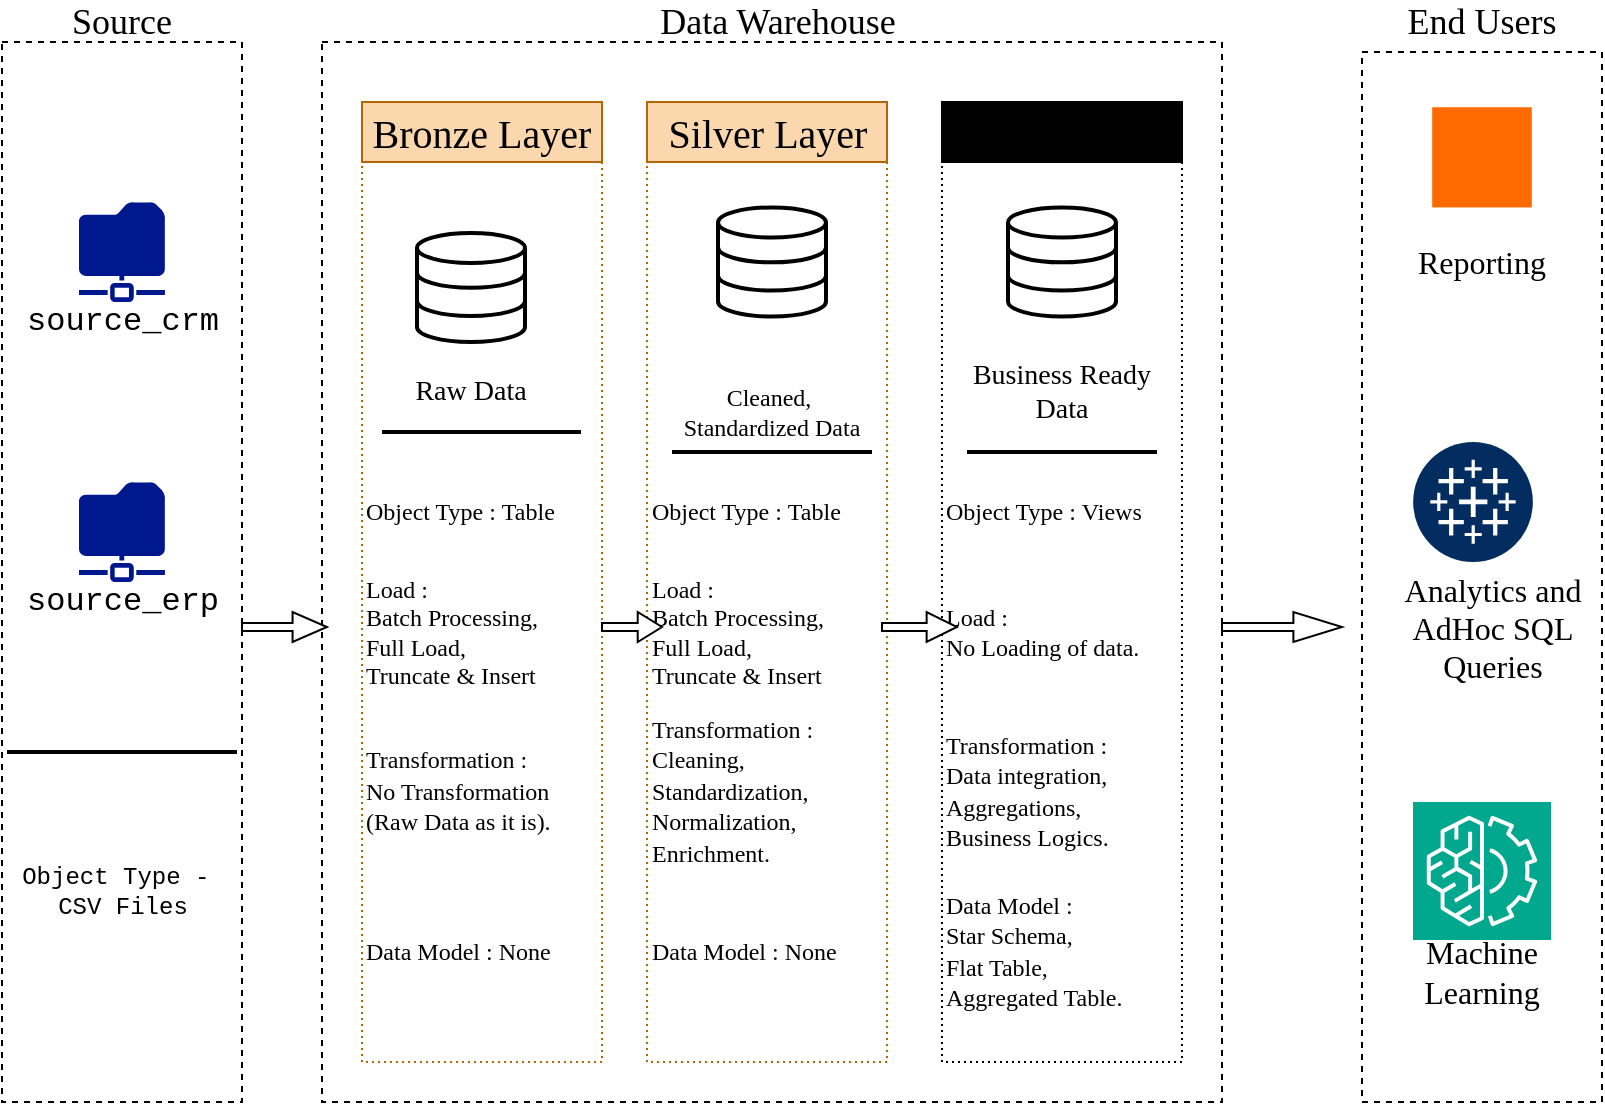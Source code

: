 <mxfile version="26.2.14">
  <diagram id="9R4BOT-fbLCZpaaNNtAE" name="Data Architecture ">
    <mxGraphModel dx="1480" dy="799" grid="0" gridSize="10" guides="0" tooltips="1" connect="0" arrows="0" fold="1" page="1" pageScale="1" pageWidth="850" pageHeight="1100" background="#FFFFFF" math="0" shadow="0">
      <root>
        <mxCell id="0" />
        <mxCell id="1" parent="0" />
        <mxCell id="4_b5YBQIi9V8Ug_B6AE5-1" value="Source" style="rounded=0;whiteSpace=wrap;html=1;fontFamily=Times New Roman;fontSize=18;strokeColor=none;fillColor=none;movable=0;resizable=0;rotatable=0;deletable=0;editable=0;locked=1;connectable=0;" vertex="1" parent="1">
          <mxGeometry x="30" y="50" width="120" height="20" as="geometry" />
        </mxCell>
        <mxCell id="4_b5YBQIi9V8Ug_B6AE5-2" value="" style="rounded=0;whiteSpace=wrap;html=1;fillColor=none;dashed=1;strokeColor=light-dark(#000000,#EA6B66);movable=0;resizable=0;rotatable=0;deletable=0;editable=0;locked=1;connectable=0;" vertex="1" parent="1">
          <mxGeometry x="30" y="70" width="120" height="530" as="geometry" />
        </mxCell>
        <mxCell id="4_b5YBQIi9V8Ug_B6AE5-3" value="Data Warehouse" style="rounded=0;whiteSpace=wrap;html=1;fontFamily=Times New Roman;fontSize=18;strokeColor=none;fillColor=none;movable=0;resizable=0;rotatable=0;deletable=0;editable=0;locked=1;connectable=0;" vertex="1" parent="1">
          <mxGeometry x="357.5" y="50" width="120" height="20" as="geometry" />
        </mxCell>
        <mxCell id="4_b5YBQIi9V8Ug_B6AE5-4" value="" style="rounded=0;whiteSpace=wrap;html=1;fillColor=none;dashed=1;movable=0;resizable=0;rotatable=0;deletable=0;editable=0;locked=1;connectable=0;" vertex="1" parent="1">
          <mxGeometry x="190" y="70" width="450" height="530" as="geometry" />
        </mxCell>
        <mxCell id="4_b5YBQIi9V8Ug_B6AE5-5" value="End Users" style="rounded=0;whiteSpace=wrap;html=1;fontFamily=Times New Roman;fontSize=18;strokeColor=none;fillColor=none;movable=0;resizable=0;rotatable=0;deletable=0;editable=0;locked=1;connectable=0;" vertex="1" parent="1">
          <mxGeometry x="710" y="50" width="120" height="20" as="geometry" />
        </mxCell>
        <mxCell id="4_b5YBQIi9V8Ug_B6AE5-6" value="" style="rounded=0;whiteSpace=wrap;html=1;fillColor=none;dashed=1;strokeColor=light-dark(#000000,#00FFFF);movable=0;resizable=0;rotatable=0;deletable=0;editable=0;locked=1;connectable=0;" vertex="1" parent="1">
          <mxGeometry x="710" y="75" width="120" height="525" as="geometry" />
        </mxCell>
        <mxCell id="4_b5YBQIi9V8Ug_B6AE5-9" value="Bronze Layer" style="rounded=0;whiteSpace=wrap;html=1;fillColor=#fad7ac;fontFamily=Times New Roman;fontSize=20;strokeColor=#b46504;movable=0;resizable=0;rotatable=0;deletable=0;editable=0;locked=1;connectable=0;" vertex="1" parent="1">
          <mxGeometry x="210" y="100" width="120" height="30" as="geometry" />
        </mxCell>
        <mxCell id="4_b5YBQIi9V8Ug_B6AE5-10" value="" style="rounded=0;whiteSpace=wrap;html=1;fillColor=none;dashed=1;dashPattern=1 2;strokeColor=#b46504;movable=0;resizable=0;rotatable=0;deletable=0;editable=0;locked=1;connectable=0;" vertex="1" parent="1">
          <mxGeometry x="210" y="130" width="120" height="450" as="geometry" />
        </mxCell>
        <mxCell id="4_b5YBQIi9V8Ug_B6AE5-12" value="Silver Layer" style="rounded=0;whiteSpace=wrap;html=1;fillColor=light-dark(#FAD7AC,#66706F);fontFamily=Times New Roman;fontSize=20;strokeColor=light-dark(#B46504,#66706F);movable=0;resizable=0;rotatable=0;deletable=0;editable=0;locked=1;connectable=0;" vertex="1" parent="1">
          <mxGeometry x="352.5" y="100" width="120" height="30" as="geometry" />
        </mxCell>
        <mxCell id="4_b5YBQIi9V8Ug_B6AE5-13" value="" style="rounded=0;whiteSpace=wrap;html=1;fillColor=none;dashed=1;dashPattern=1 2;strokeColor=light-dark(#B46504,#66706F);movable=0;resizable=0;rotatable=0;deletable=0;editable=0;locked=1;connectable=0;" vertex="1" parent="1">
          <mxGeometry x="352.5" y="130" width="120" height="450" as="geometry" />
        </mxCell>
        <mxCell id="4_b5YBQIi9V8Ug_B6AE5-14" value="Gold&lt;span style=&quot;background-color: transparent; color: light-dark(rgb(0, 0, 0), rgb(255, 255, 255));&quot;&gt;&amp;nbsp;Layer&lt;/span&gt;" style="rounded=0;whiteSpace=wrap;html=1;fillColor=light-dark(#000000,#929200);fontFamily=Times New Roman;fontSize=20;gradientColor=none;strokeColor=light-dark(#000000,#FFFF00);fillStyle=auto;movable=0;resizable=0;rotatable=0;deletable=0;editable=0;locked=1;connectable=0;" vertex="1" parent="1">
          <mxGeometry x="500" y="100" width="120" height="30" as="geometry" />
        </mxCell>
        <mxCell id="4_b5YBQIi9V8Ug_B6AE5-15" value="" style="rounded=0;whiteSpace=wrap;html=1;fillColor=none;dashed=1;dashPattern=1 2;strokeColor=light-dark(#000000,#FFFF00);movable=0;resizable=0;rotatable=0;deletable=0;editable=0;locked=1;connectable=0;" vertex="1" parent="1">
          <mxGeometry x="500" y="130" width="120" height="450" as="geometry" />
        </mxCell>
        <mxCell id="4_b5YBQIi9V8Ug_B6AE5-17" value="" style="sketch=0;aspect=fixed;pointerEvents=1;shadow=0;dashed=0;html=1;strokeColor=none;labelPosition=center;verticalLabelPosition=bottom;verticalAlign=top;align=center;fillColor=#00188D;shape=mxgraph.mscae.enterprise.shared_folder;movable=0;resizable=0;rotatable=0;deletable=0;editable=0;locked=1;connectable=0;" vertex="1" parent="1">
          <mxGeometry x="68.5" y="150" width="43" height="50" as="geometry" />
        </mxCell>
        <mxCell id="4_b5YBQIi9V8Ug_B6AE5-18" value="" style="shape=image;html=1;verticalAlign=top;verticalLabelPosition=bottom;labelBackgroundColor=#ffffff;imageAspect=0;aspect=fixed;image=https://cdn2.iconfinder.com/data/icons/simple-files/128/CSV.png;movable=0;resizable=0;rotatable=0;deletable=0;editable=0;locked=1;connectable=0;" vertex="1" parent="1">
          <mxGeometry x="90" y="170" width="30" height="30" as="geometry" />
        </mxCell>
        <mxCell id="4_b5YBQIi9V8Ug_B6AE5-21" value="source_crm" style="rounded=0;whiteSpace=wrap;html=1;fillColor=none;gradientColor=none;strokeColor=none;fontSize=16;fontFamily=Courier New;movable=0;resizable=0;rotatable=0;deletable=0;editable=0;locked=1;connectable=0;" vertex="1" parent="1">
          <mxGeometry x="52.5" y="200" width="75" height="20" as="geometry" />
        </mxCell>
        <mxCell id="4_b5YBQIi9V8Ug_B6AE5-25" value="" style="sketch=0;aspect=fixed;pointerEvents=1;shadow=0;dashed=0;html=1;strokeColor=none;labelPosition=center;verticalLabelPosition=bottom;verticalAlign=top;align=center;fillColor=#00188D;shape=mxgraph.mscae.enterprise.shared_folder;movable=0;resizable=0;rotatable=0;deletable=0;editable=0;locked=1;connectable=0;" vertex="1" parent="1">
          <mxGeometry x="68.5" y="290" width="43" height="50" as="geometry" />
        </mxCell>
        <mxCell id="4_b5YBQIi9V8Ug_B6AE5-26" value="" style="shape=image;html=1;verticalAlign=top;verticalLabelPosition=bottom;labelBackgroundColor=#ffffff;imageAspect=0;aspect=fixed;image=https://cdn2.iconfinder.com/data/icons/simple-files/128/CSV.png;movable=0;resizable=0;rotatable=0;deletable=0;editable=0;locked=1;connectable=0;" vertex="1" parent="1">
          <mxGeometry x="90" y="310" width="30" height="30" as="geometry" />
        </mxCell>
        <mxCell id="4_b5YBQIi9V8Ug_B6AE5-27" value="source_erp" style="rounded=0;whiteSpace=wrap;html=1;fillColor=none;gradientColor=none;strokeColor=none;fontSize=16;fontFamily=Courier New;movable=0;resizable=0;rotatable=0;deletable=0;editable=0;locked=1;connectable=0;" vertex="1" parent="1">
          <mxGeometry x="52.5" y="340" width="75" height="20" as="geometry" />
        </mxCell>
        <mxCell id="4_b5YBQIi9V8Ug_B6AE5-30" value="Object Type -&amp;nbsp;&lt;div&gt;CSV Files&lt;/div&gt;" style="text;html=1;align=center;verticalAlign=middle;rounded=0;fontSize=12;fontFamily=Courier New;movable=0;resizable=0;rotatable=0;deletable=0;editable=0;locked=1;connectable=0;" vertex="1" parent="1">
          <mxGeometry x="40" y="480" width="100" height="30" as="geometry" />
        </mxCell>
        <mxCell id="4_b5YBQIi9V8Ug_B6AE5-33" value="&lt;font style=&quot;font-size: 14px;&quot; face=&quot;Comic Sans MS&quot;&gt;Raw Data&lt;/font&gt;" style="text;html=1;align=center;verticalAlign=middle;whiteSpace=wrap;rounded=0;movable=0;resizable=0;rotatable=0;deletable=0;editable=0;locked=1;connectable=0;" vertex="1" parent="1">
          <mxGeometry x="232" y="230" width="65" height="30" as="geometry" />
        </mxCell>
        <mxCell id="4_b5YBQIi9V8Ug_B6AE5-38" value="" style="endArrow=none;html=1;rounded=0;movable=0;resizable=0;rotatable=0;deletable=0;editable=0;locked=1;connectable=0;" edge="1" parent="1" source="4_b5YBQIi9V8Ug_B6AE5-10">
          <mxGeometry width="50" height="50" relative="1" as="geometry">
            <mxPoint x="280" y="290" as="sourcePoint" />
            <mxPoint x="210" y="280" as="targetPoint" />
            <Array as="points" />
          </mxGeometry>
        </mxCell>
        <mxCell id="4_b5YBQIi9V8Ug_B6AE5-43" value="&lt;font&gt;&lt;font style=&quot;&quot; face=&quot;Comic Sans MS&quot;&gt;Cleaned,&amp;nbsp; Standardiz&lt;/font&gt;&lt;span style=&quot;font-family: &amp;quot;Comic Sans MS&amp;quot;; background-color: transparent; color: light-dark(rgb(0, 0, 0), rgb(255, 255, 255));&quot;&gt;ed Data&lt;/span&gt;&lt;/font&gt;" style="text;html=1;align=center;verticalAlign=middle;whiteSpace=wrap;rounded=0;movable=0;resizable=0;rotatable=0;deletable=0;editable=0;locked=1;connectable=0;" vertex="1" parent="1">
          <mxGeometry x="360" y="240" width="110" height="30" as="geometry" />
        </mxCell>
        <mxCell id="4_b5YBQIi9V8Ug_B6AE5-44" value="" style="endArrow=none;html=1;rounded=0;movable=0;resizable=0;rotatable=0;deletable=0;editable=0;locked=1;connectable=0;" edge="1" parent="1">
          <mxGeometry width="50" height="50" relative="1" as="geometry">
            <mxPoint x="357.5" y="280" as="sourcePoint" />
            <mxPoint x="357.5" y="280" as="targetPoint" />
            <Array as="points" />
          </mxGeometry>
        </mxCell>
        <mxCell id="4_b5YBQIi9V8Ug_B6AE5-46" value="&lt;font style=&quot;font-size: 14px;&quot; face=&quot;Comic Sans MS&quot;&gt;Business Ready Data&lt;/font&gt;" style="text;html=1;align=center;verticalAlign=middle;whiteSpace=wrap;rounded=0;movable=0;resizable=0;rotatable=0;deletable=0;editable=0;locked=1;connectable=0;" vertex="1" parent="1">
          <mxGeometry x="510" y="230" width="100" height="30" as="geometry" />
        </mxCell>
        <mxCell id="4_b5YBQIi9V8Ug_B6AE5-47" value="" style="endArrow=none;html=1;rounded=0;movable=0;resizable=0;rotatable=0;deletable=0;editable=0;locked=1;connectable=0;" edge="1" parent="1">
          <mxGeometry width="50" height="50" relative="1" as="geometry">
            <mxPoint x="500" y="280" as="sourcePoint" />
            <mxPoint x="500" y="280" as="targetPoint" />
            <Array as="points" />
          </mxGeometry>
        </mxCell>
        <mxCell id="4_b5YBQIi9V8Ug_B6AE5-49" value="" style="html=1;verticalLabelPosition=bottom;align=center;labelBackgroundColor=#ffffff;verticalAlign=top;strokeWidth=2;strokeColor=light-dark(#000000,#FFFFFF);shadow=0;dashed=0;shape=mxgraph.ios7.icons.data;movable=0;resizable=0;rotatable=0;deletable=0;editable=0;locked=1;connectable=0;" vertex="1" parent="1">
          <mxGeometry x="388" y="152.72" width="54" height="54.55" as="geometry" />
        </mxCell>
        <mxCell id="4_b5YBQIi9V8Ug_B6AE5-50" value="" style="html=1;verticalLabelPosition=bottom;align=center;labelBackgroundColor=#ffffff;verticalAlign=top;strokeWidth=2;strokeColor=light-dark(#000000,#FFFF00);shadow=0;dashed=0;shape=mxgraph.ios7.icons.data;movable=0;resizable=0;rotatable=0;deletable=0;editable=0;locked=1;connectable=0;" vertex="1" parent="1">
          <mxGeometry x="533" y="152.72" width="54" height="54.55" as="geometry" />
        </mxCell>
        <mxCell id="4_b5YBQIi9V8Ug_B6AE5-54" value="" style="html=1;verticalLabelPosition=bottom;align=center;labelBackgroundColor=#ffffff;verticalAlign=top;strokeWidth=2;strokeColor=light-dark(#000000,#929200);shadow=0;dashed=0;shape=mxgraph.ios7.icons.data;movable=0;resizable=0;rotatable=0;deletable=0;editable=0;locked=1;connectable=0;" vertex="1" parent="1">
          <mxGeometry x="237.5" y="165.45" width="54" height="54.55" as="geometry" />
        </mxCell>
        <mxCell id="mChXT92tF6vn_zUBGeAp-5" value="" style="line;strokeWidth=2;html=1;movable=0;resizable=0;rotatable=0;deletable=0;editable=0;locked=1;connectable=0;" vertex="1" parent="1">
          <mxGeometry x="220" y="260" width="99.5" height="10" as="geometry" />
        </mxCell>
        <mxCell id="mChXT92tF6vn_zUBGeAp-6" value="" style="line;strokeWidth=2;html=1;movable=0;resizable=0;rotatable=0;deletable=0;editable=0;locked=1;connectable=0;" vertex="1" parent="1">
          <mxGeometry x="365" y="270" width="100" height="10" as="geometry" />
        </mxCell>
        <mxCell id="mChXT92tF6vn_zUBGeAp-7" value="" style="line;strokeWidth=2;html=1;movable=0;resizable=0;rotatable=0;deletable=0;editable=0;locked=1;connectable=0;" vertex="1" parent="1">
          <mxGeometry x="512.5" y="270" width="95" height="10" as="geometry" />
        </mxCell>
        <mxCell id="mChXT92tF6vn_zUBGeAp-9" value="" style="line;strokeWidth=2;html=1;movable=0;resizable=0;rotatable=0;deletable=0;editable=0;locked=1;connectable=0;" vertex="1" parent="1">
          <mxGeometry x="32.5" y="420" width="115" height="10" as="geometry" />
        </mxCell>
        <mxCell id="mChXT92tF6vn_zUBGeAp-10" value="&lt;font face=&quot;Garamond&quot;&gt;Object Type :&amp;nbsp;&lt;span style=&quot;background-color: transparent; color: light-dark(rgb(0, 0, 0), rgb(255, 255, 255));&quot;&gt;Table&lt;/span&gt;&lt;/font&gt;" style="text;html=1;align=left;verticalAlign=middle;rounded=0;fontSize=12;fontFamily=Courier New;movable=0;resizable=0;rotatable=0;deletable=0;editable=0;locked=1;connectable=0;" vertex="1" parent="1">
          <mxGeometry x="210" y="290" width="100" height="30" as="geometry" />
        </mxCell>
        <mxCell id="mChXT92tF6vn_zUBGeAp-11" value="&lt;font face=&quot;Garamond&quot;&gt;Load :&lt;/font&gt;&lt;div&gt;&lt;span style=&quot;background-color: transparent; color: light-dark(rgb(0, 0, 0), rgb(255, 255, 255));&quot;&gt;&lt;font face=&quot;Garamond&quot;&gt;Batch Processing,&lt;/font&gt;&lt;/span&gt;&lt;div&gt;&lt;font face=&quot;Garamond&quot;&gt;Full Load,&lt;/font&gt;&lt;/div&gt;&lt;div&gt;&lt;font face=&quot;Garamond&quot;&gt;Truncate &amp;amp; Insert&lt;/font&gt;&lt;/div&gt;&lt;/div&gt;" style="text;html=1;align=left;verticalAlign=middle;rounded=0;movable=0;resizable=0;rotatable=0;deletable=0;editable=0;locked=1;connectable=0;" vertex="1" parent="1">
          <mxGeometry x="210" y="350" width="60" height="30" as="geometry" />
        </mxCell>
        <mxCell id="mChXT92tF6vn_zUBGeAp-12" value="&lt;font face=&quot;Garamond&quot;&gt;Transformation :&lt;/font&gt;&lt;div&gt;&lt;font face=&quot;Garamond&quot;&gt;No Transformation&lt;/font&gt;&lt;/div&gt;&lt;div&gt;&lt;font face=&quot;Garamond&quot;&gt;(Raw Data as it is).&lt;/font&gt;&lt;/div&gt;" style="text;html=1;align=left;verticalAlign=middle;rounded=0;fontFamily=Courier New;movable=0;resizable=0;rotatable=0;deletable=0;editable=0;locked=1;connectable=0;" vertex="1" parent="1">
          <mxGeometry x="210" y="430" width="60" height="30" as="geometry" />
        </mxCell>
        <mxCell id="mChXT92tF6vn_zUBGeAp-13" value="&lt;font face=&quot;Garamond&quot;&gt;Data Model :&amp;nbsp;&lt;/font&gt;&lt;span style=&quot;font-family: Garamond; background-color: transparent; color: light-dark(rgb(0, 0, 0), rgb(255, 255, 255));&quot;&gt;None&lt;/span&gt;" style="text;html=1;align=left;verticalAlign=middle;rounded=0;fontFamily=Courier New;movable=0;resizable=0;rotatable=0;deletable=0;editable=0;locked=1;connectable=0;" vertex="1" parent="1">
          <mxGeometry x="210" y="510" width="60" height="30" as="geometry" />
        </mxCell>
        <mxCell id="mChXT92tF6vn_zUBGeAp-16" value="&lt;font face=&quot;Garamond&quot;&gt;Object Type :&amp;nbsp;&lt;span style=&quot;background-color: transparent; color: light-dark(rgb(0, 0, 0), rgb(255, 255, 255));&quot;&gt;Table&lt;/span&gt;&lt;/font&gt;" style="text;html=1;align=left;verticalAlign=middle;rounded=0;fontSize=12;fontFamily=Courier New;movable=0;resizable=0;rotatable=0;deletable=0;editable=0;locked=1;connectable=0;" vertex="1" parent="1">
          <mxGeometry x="352.5" y="290" width="100" height="30" as="geometry" />
        </mxCell>
        <mxCell id="mChXT92tF6vn_zUBGeAp-17" value="&lt;font face=&quot;Garamond&quot;&gt;Load :&lt;/font&gt;&lt;div&gt;&lt;span style=&quot;background-color: transparent; color: light-dark(rgb(0, 0, 0), rgb(255, 255, 255));&quot;&gt;&lt;font face=&quot;Garamond&quot;&gt;Batch Processing,&lt;/font&gt;&lt;/span&gt;&lt;div&gt;&lt;font face=&quot;Garamond&quot;&gt;Full Load,&lt;/font&gt;&lt;/div&gt;&lt;div&gt;&lt;font face=&quot;Garamond&quot;&gt;Truncate &amp;amp; Insert&lt;/font&gt;&lt;/div&gt;&lt;/div&gt;" style="text;html=1;align=left;verticalAlign=middle;rounded=0;movable=0;resizable=0;rotatable=0;deletable=0;editable=0;locked=1;connectable=0;" vertex="1" parent="1">
          <mxGeometry x="352.5" y="350" width="60" height="30" as="geometry" />
        </mxCell>
        <mxCell id="mChXT92tF6vn_zUBGeAp-18" value="&lt;font face=&quot;Garamond&quot;&gt;Transformation :&lt;/font&gt;&lt;div&gt;&lt;font face=&quot;Garamond&quot;&gt;Cleaning,&lt;/font&gt;&lt;/div&gt;&lt;div&gt;&lt;font face=&quot;Garamond&quot;&gt;Standardization,&lt;/font&gt;&lt;/div&gt;&lt;div&gt;&lt;font face=&quot;Garamond&quot;&gt;Normalization,&lt;/font&gt;&lt;/div&gt;&lt;div&gt;&lt;span style=&quot;font-family: Garamond; background-color: transparent; color: light-dark(rgb(0, 0, 0), rgb(255, 255, 255));&quot;&gt;Enrichment.&lt;/span&gt;&lt;/div&gt;" style="text;html=1;align=left;verticalAlign=middle;rounded=0;fontFamily=Courier New;movable=0;resizable=0;rotatable=0;deletable=0;editable=0;locked=1;connectable=0;" vertex="1" parent="1">
          <mxGeometry x="352.5" y="430" width="60" height="30" as="geometry" />
        </mxCell>
        <mxCell id="mChXT92tF6vn_zUBGeAp-19" value="&lt;font face=&quot;Garamond&quot;&gt;Data Model :&amp;nbsp;&lt;/font&gt;&lt;span style=&quot;font-family: Garamond; background-color: transparent; color: light-dark(rgb(0, 0, 0), rgb(255, 255, 255));&quot;&gt;None&lt;/span&gt;" style="text;html=1;align=left;verticalAlign=middle;rounded=0;fontFamily=Courier New;movable=0;resizable=0;rotatable=0;deletable=0;editable=0;locked=1;connectable=0;" vertex="1" parent="1">
          <mxGeometry x="352.5" y="510" width="60" height="30" as="geometry" />
        </mxCell>
        <mxCell id="mChXT92tF6vn_zUBGeAp-20" value="&lt;font face=&quot;Garamond&quot;&gt;Object Type :&amp;nbsp;&lt;span style=&quot;background-color: transparent; color: light-dark(rgb(0, 0, 0), rgb(255, 255, 255));&quot;&gt;Views&lt;/span&gt;&lt;/font&gt;" style="text;html=1;align=left;verticalAlign=middle;rounded=0;fontSize=12;fontFamily=Courier New;movable=0;resizable=0;rotatable=0;deletable=0;editable=0;locked=1;connectable=0;" vertex="1" parent="1">
          <mxGeometry x="500" y="290" width="100" height="30" as="geometry" />
        </mxCell>
        <mxCell id="mChXT92tF6vn_zUBGeAp-21" value="&lt;font face=&quot;Garamond&quot;&gt;Load :&lt;/font&gt;&lt;div&gt;&lt;font face=&quot;Garamond&quot;&gt;No Loading of data.&lt;/font&gt;&lt;/div&gt;" style="text;html=1;align=left;verticalAlign=middle;rounded=0;movable=0;resizable=0;rotatable=0;deletable=0;editable=0;locked=1;connectable=0;" vertex="1" parent="1">
          <mxGeometry x="500" y="350" width="60" height="30" as="geometry" />
        </mxCell>
        <mxCell id="mChXT92tF6vn_zUBGeAp-22" value="&lt;font face=&quot;Garamond&quot;&gt;Transformation :&lt;/font&gt;&lt;div&gt;&lt;font face=&quot;Garamond&quot;&gt;Data integration,&lt;/font&gt;&lt;/div&gt;&lt;div&gt;&lt;font face=&quot;Garamond&quot;&gt;Aggregations,&lt;/font&gt;&lt;/div&gt;&lt;div&gt;&lt;font face=&quot;Garamond&quot;&gt;Business Logics.&lt;/font&gt;&lt;/div&gt;" style="text;html=1;align=left;verticalAlign=middle;rounded=0;fontFamily=Courier New;movable=0;resizable=0;rotatable=0;deletable=0;editable=0;locked=1;connectable=0;" vertex="1" parent="1">
          <mxGeometry x="500" y="430" width="60" height="30" as="geometry" />
        </mxCell>
        <mxCell id="mChXT92tF6vn_zUBGeAp-23" value="&lt;font face=&quot;Garamond&quot;&gt;Data Model :&lt;/font&gt;&lt;div&gt;&lt;font face=&quot;Garamond&quot;&gt;Star Schema,&lt;/font&gt;&lt;/div&gt;&lt;div&gt;&lt;font face=&quot;Garamond&quot;&gt;Flat Table,&lt;/font&gt;&lt;/div&gt;&lt;div&gt;&lt;font face=&quot;Garamond&quot;&gt;Aggregated Table.&lt;/font&gt;&lt;/div&gt;" style="text;html=1;align=left;verticalAlign=middle;rounded=0;fontFamily=Courier New;movable=0;resizable=0;rotatable=0;deletable=0;editable=0;locked=1;connectable=0;" vertex="1" parent="1">
          <mxGeometry x="500" y="510" width="60" height="30" as="geometry" />
        </mxCell>
        <mxCell id="mChXT92tF6vn_zUBGeAp-27" value="" style="shape=singleArrow;whiteSpace=wrap;html=1;arrowWidth=0.27;arrowSize=0.405;movable=0;resizable=0;rotatable=0;deletable=0;editable=0;locked=1;connectable=0;" vertex="1" parent="1">
          <mxGeometry x="150" y="355" width="42.5" height="15" as="geometry" />
        </mxCell>
        <mxCell id="mChXT92tF6vn_zUBGeAp-31" value="" style="shape=singleArrow;whiteSpace=wrap;html=1;arrowWidth=0.27;arrowSize=0.405;movable=0;resizable=0;rotatable=0;deletable=0;editable=0;locked=1;connectable=0;" vertex="1" parent="1">
          <mxGeometry x="330" y="355" width="30" height="15" as="geometry" />
        </mxCell>
        <mxCell id="mChXT92tF6vn_zUBGeAp-32" value="" style="shape=singleArrow;whiteSpace=wrap;html=1;arrowWidth=0.27;arrowSize=0.405;movable=0;resizable=0;rotatable=0;deletable=0;editable=0;locked=1;connectable=0;" vertex="1" parent="1">
          <mxGeometry x="470" y="355" width="37.5" height="15" as="geometry" />
        </mxCell>
        <mxCell id="mChXT92tF6vn_zUBGeAp-33" value="" style="shape=singleArrow;whiteSpace=wrap;html=1;arrowWidth=0.27;arrowSize=0.405;movable=0;resizable=0;rotatable=0;deletable=0;editable=0;locked=1;connectable=0;" vertex="1" parent="1">
          <mxGeometry x="640" y="355" width="60" height="15" as="geometry" />
        </mxCell>
        <mxCell id="mChXT92tF6vn_zUBGeAp-34" value="" style="verticalLabelPosition=bottom;aspect=fixed;html=1;shape=mxgraph.salesforce.analytics2;movable=0;resizable=0;rotatable=0;deletable=0;editable=0;locked=1;connectable=0;" vertex="1" parent="1">
          <mxGeometry x="735.5" y="270" width="60" height="60" as="geometry" />
        </mxCell>
        <mxCell id="mChXT92tF6vn_zUBGeAp-35" value="" style="points=[];aspect=fixed;html=1;align=center;shadow=0;dashed=0;fillColor=#FF6A00;strokeColor=none;shape=mxgraph.alibaba_cloud.machine_learning;movable=0;resizable=0;rotatable=0;deletable=0;editable=0;locked=1;connectable=0;" vertex="1" parent="1">
          <mxGeometry x="745.1" y="102.62" width="49.8" height="50.1" as="geometry" />
        </mxCell>
        <mxCell id="mChXT92tF6vn_zUBGeAp-36" value="" style="sketch=0;points=[[0,0,0],[0.25,0,0],[0.5,0,0],[0.75,0,0],[1,0,0],[0,1,0],[0.25,1,0],[0.5,1,0],[0.75,1,0],[1,1,0],[0,0.25,0],[0,0.5,0],[0,0.75,0],[1,0.25,0],[1,0.5,0],[1,0.75,0]];outlineConnect=0;fontColor=#232F3E;fillColor=#01A88D;strokeColor=#ffffff;dashed=0;verticalLabelPosition=bottom;verticalAlign=top;align=center;html=1;fontSize=12;fontStyle=0;aspect=fixed;shape=mxgraph.aws4.resourceIcon;resIcon=mxgraph.aws4.machine_learning;movable=0;resizable=0;rotatable=0;deletable=0;editable=0;locked=1;connectable=0;" vertex="1" parent="1">
          <mxGeometry x="735.5" y="450" width="69" height="69" as="geometry" />
        </mxCell>
        <mxCell id="mChXT92tF6vn_zUBGeAp-39" value="&lt;font style=&quot;font-size: 16px;&quot; face=&quot;Times New Roman&quot;&gt;Reporting&lt;/font&gt;" style="text;html=1;align=center;verticalAlign=middle;whiteSpace=wrap;rounded=0;movable=0;resizable=0;rotatable=0;deletable=0;editable=0;locked=1;connectable=0;" vertex="1" parent="1">
          <mxGeometry x="740" y="165.45" width="60" height="30" as="geometry" />
        </mxCell>
        <mxCell id="mChXT92tF6vn_zUBGeAp-40" value="&lt;font style=&quot;font-size: 16px;&quot; face=&quot;Times New Roman&quot;&gt;Analytics and&lt;/font&gt;&lt;div&gt;&lt;span style=&quot;font-size: 16px; font-family: &amp;quot;Times New Roman&amp;quot;; background-color: transparent; color: light-dark(rgb(0, 0, 0), rgb(255, 255, 255));&quot;&gt;AdHoc SQL&lt;/span&gt;&lt;div&gt;&lt;span style=&quot;font-size: 16px; font-family: &amp;quot;Times New Roman&amp;quot;; background-color: transparent; color: light-dark(rgb(0, 0, 0), rgb(255, 255, 255));&quot;&gt;Queries&lt;/span&gt;&lt;/div&gt;&lt;/div&gt;" style="text;html=1;align=center;verticalAlign=middle;rounded=0;movable=0;resizable=0;rotatable=0;deletable=0;editable=0;locked=1;connectable=0;" vertex="1" parent="1">
          <mxGeometry x="744.5" y="347.5" width="60" height="30" as="geometry" />
        </mxCell>
        <mxCell id="mChXT92tF6vn_zUBGeAp-41" value="&lt;font style=&quot;font-size: 16px;&quot; face=&quot;Times New Roman&quot;&gt;Machine Learning&lt;/font&gt;" style="text;html=1;align=center;verticalAlign=middle;whiteSpace=wrap;rounded=0;movable=0;resizable=0;rotatable=0;deletable=0;editable=0;locked=1;connectable=0;" vertex="1" parent="1">
          <mxGeometry x="740" y="520" width="60" height="30" as="geometry" />
        </mxCell>
      </root>
    </mxGraphModel>
  </diagram>
</mxfile>
